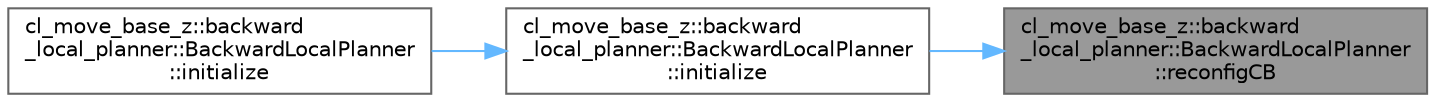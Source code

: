digraph "cl_move_base_z::backward_local_planner::BackwardLocalPlanner::reconfigCB"
{
 // LATEX_PDF_SIZE
  bgcolor="transparent";
  edge [fontname=Helvetica,fontsize=10,labelfontname=Helvetica,labelfontsize=10];
  node [fontname=Helvetica,fontsize=10,shape=box,height=0.2,width=0.4];
  rankdir="RL";
  Node1 [label="cl_move_base_z::backward\l_local_planner::BackwardLocalPlanner\l::reconfigCB",height=0.2,width=0.4,color="gray40", fillcolor="grey60", style="filled", fontcolor="black",tooltip=" "];
  Node1 -> Node2 [dir="back",color="steelblue1",style="solid"];
  Node2 [label="cl_move_base_z::backward\l_local_planner::BackwardLocalPlanner\l::initialize",height=0.2,width=0.4,color="grey40", fillcolor="white", style="filled",URL="$classcl__move__base__z_1_1backward__local__planner_1_1BackwardLocalPlanner.html#a5c9815019cef272faed835cd8c575196",tooltip=" "];
  Node2 -> Node3 [dir="back",color="steelblue1",style="solid"];
  Node3 [label="cl_move_base_z::backward\l_local_planner::BackwardLocalPlanner\l::initialize",height=0.2,width=0.4,color="grey40", fillcolor="white", style="filled",URL="$classcl__move__base__z_1_1backward__local__planner_1_1BackwardLocalPlanner.html#a9a854ad7d93c5db2efda316358aa845c",tooltip=" "];
}

